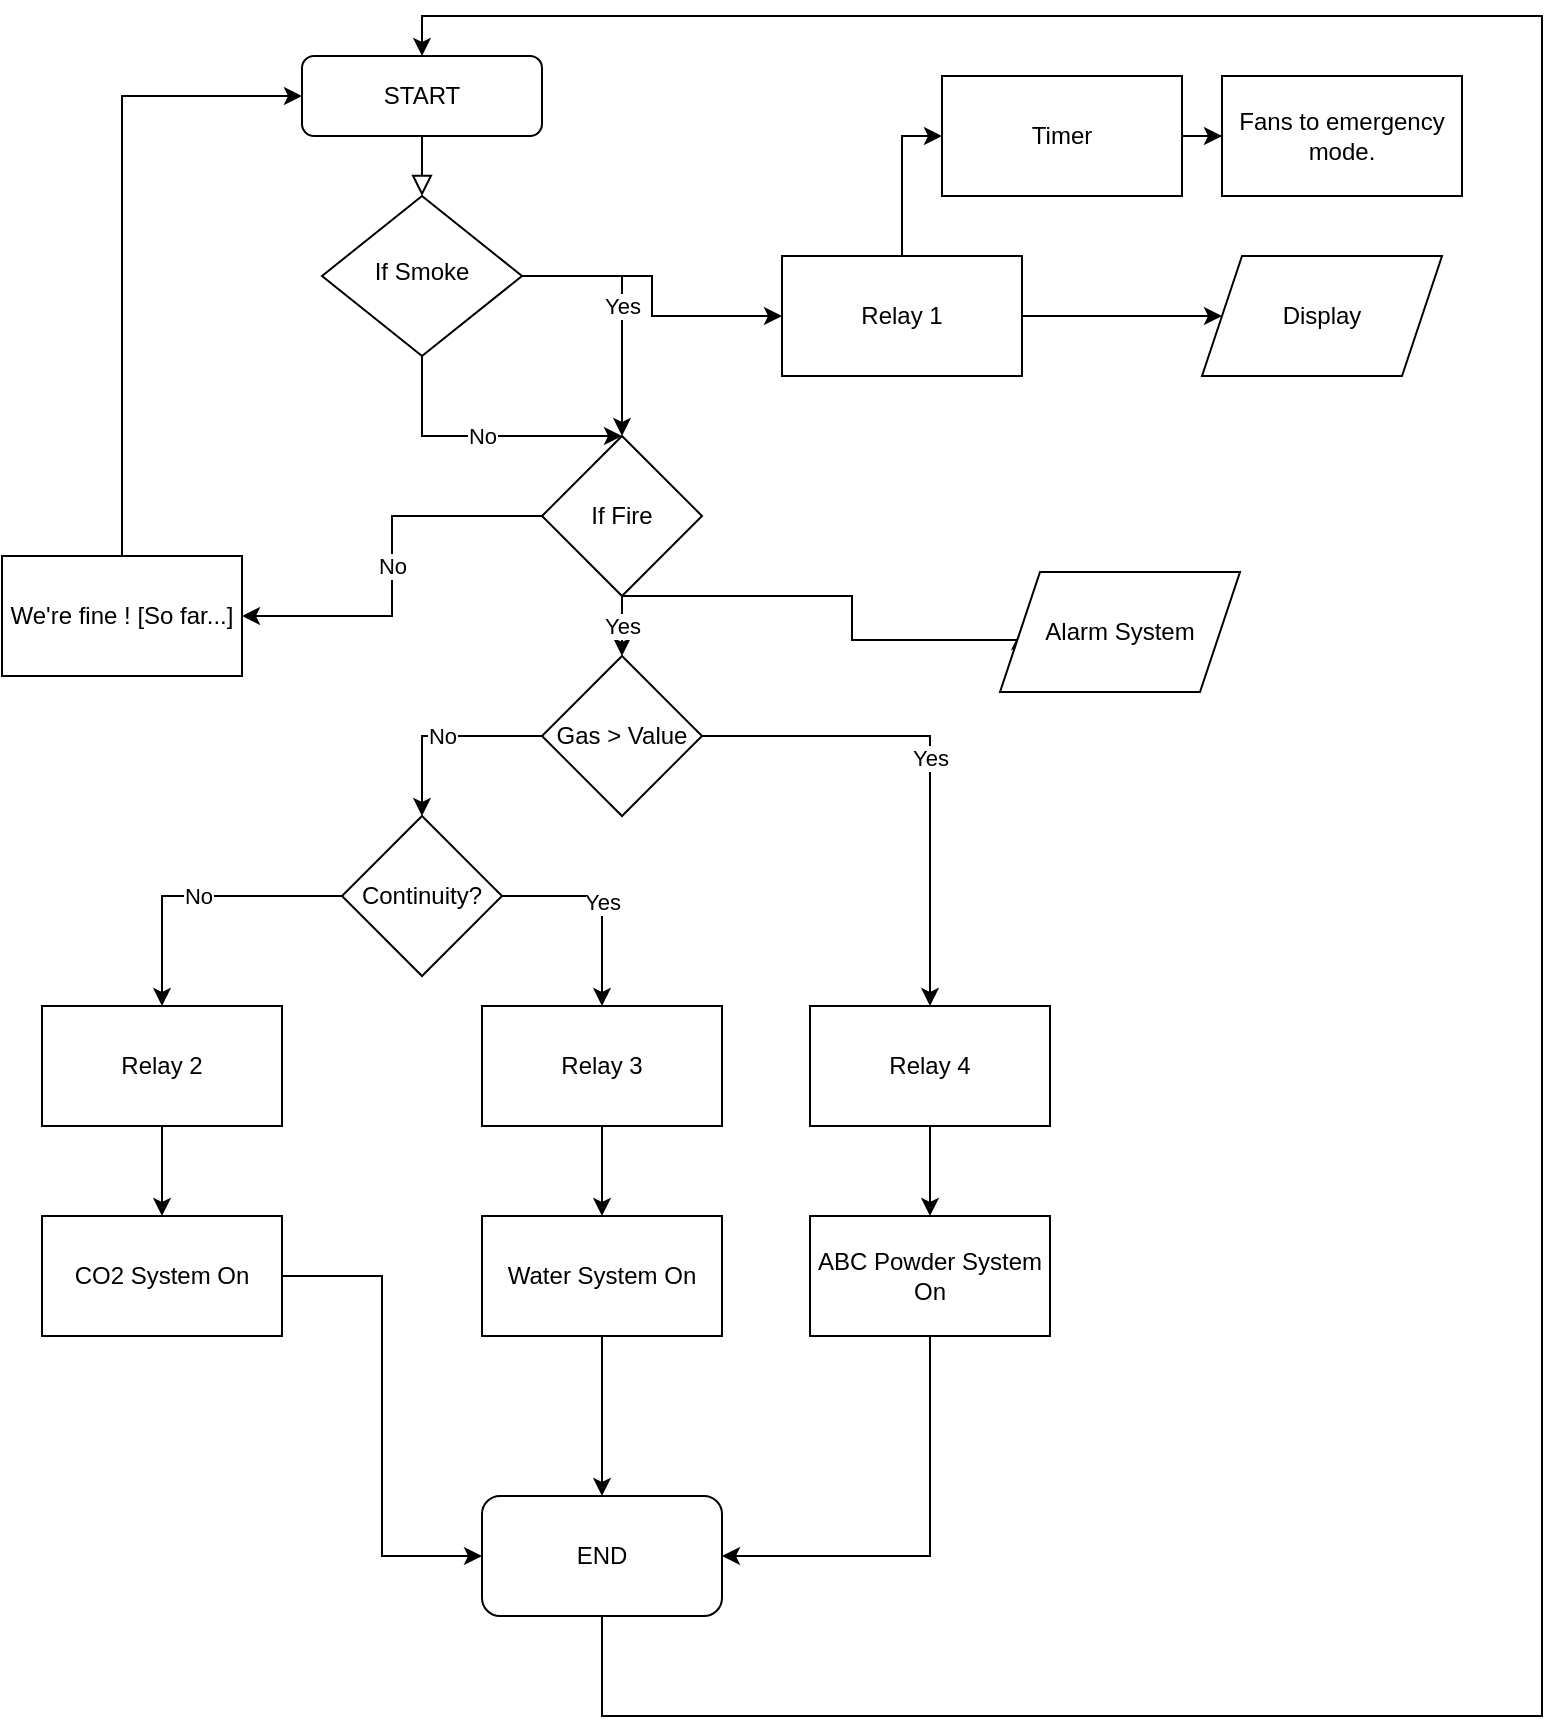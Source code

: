 <mxfile version="16.6.2" type="device"><diagram id="C5RBs43oDa-KdzZeNtuy" name="Page-1"><mxGraphModel dx="1102" dy="608" grid="1" gridSize="10" guides="1" tooltips="1" connect="1" arrows="1" fold="1" page="1" pageScale="1" pageWidth="827" pageHeight="1169" math="0" shadow="0"><root><mxCell id="WIyWlLk6GJQsqaUBKTNV-0"/><mxCell id="WIyWlLk6GJQsqaUBKTNV-1" parent="WIyWlLk6GJQsqaUBKTNV-0"/><mxCell id="WIyWlLk6GJQsqaUBKTNV-2" value="" style="rounded=0;html=1;jettySize=auto;orthogonalLoop=1;fontSize=11;endArrow=block;endFill=0;endSize=8;strokeWidth=1;shadow=0;labelBackgroundColor=none;edgeStyle=orthogonalEdgeStyle;" parent="WIyWlLk6GJQsqaUBKTNV-1" source="WIyWlLk6GJQsqaUBKTNV-3" target="WIyWlLk6GJQsqaUBKTNV-6" edge="1"><mxGeometry relative="1" as="geometry"/></mxCell><mxCell id="WIyWlLk6GJQsqaUBKTNV-3" value="START" style="rounded=1;whiteSpace=wrap;html=1;fontSize=12;glass=0;strokeWidth=1;shadow=0;" parent="WIyWlLk6GJQsqaUBKTNV-1" vertex="1"><mxGeometry x="160" y="80" width="120" height="40" as="geometry"/></mxCell><mxCell id="hex0yki7UQszDJjHzr3Y-16" value="&lt;div&gt;No&lt;/div&gt;" style="edgeStyle=orthogonalEdgeStyle;rounded=0;orthogonalLoop=1;jettySize=auto;html=1;exitX=0.5;exitY=1;exitDx=0;exitDy=0;entryX=0.5;entryY=0;entryDx=0;entryDy=0;" edge="1" parent="WIyWlLk6GJQsqaUBKTNV-1" source="WIyWlLk6GJQsqaUBKTNV-6" target="hex0yki7UQszDJjHzr3Y-12"><mxGeometry relative="1" as="geometry"><Array as="points"><mxPoint x="220" y="270"/></Array></mxGeometry></mxCell><mxCell id="hex0yki7UQszDJjHzr3Y-44" value="&lt;div&gt;Yes&lt;/div&gt;" style="edgeStyle=orthogonalEdgeStyle;rounded=0;orthogonalLoop=1;jettySize=auto;html=1;entryX=0.5;entryY=0;entryDx=0;entryDy=0;" edge="1" parent="WIyWlLk6GJQsqaUBKTNV-1" source="WIyWlLk6GJQsqaUBKTNV-6" target="hex0yki7UQszDJjHzr3Y-12"><mxGeometry relative="1" as="geometry"/></mxCell><mxCell id="hex0yki7UQszDJjHzr3Y-45" style="edgeStyle=orthogonalEdgeStyle;rounded=0;orthogonalLoop=1;jettySize=auto;html=1;entryX=0;entryY=0.5;entryDx=0;entryDy=0;" edge="1" parent="WIyWlLk6GJQsqaUBKTNV-1" source="WIyWlLk6GJQsqaUBKTNV-6" target="hex0yki7UQszDJjHzr3Y-1"><mxGeometry relative="1" as="geometry"/></mxCell><mxCell id="WIyWlLk6GJQsqaUBKTNV-6" value="If Smoke" style="rhombus;whiteSpace=wrap;html=1;shadow=0;fontFamily=Helvetica;fontSize=12;align=center;strokeWidth=1;spacing=6;spacingTop=-4;" parent="WIyWlLk6GJQsqaUBKTNV-1" vertex="1"><mxGeometry x="170" y="150" width="100" height="80" as="geometry"/></mxCell><mxCell id="hex0yki7UQszDJjHzr3Y-9" style="edgeStyle=orthogonalEdgeStyle;rounded=0;orthogonalLoop=1;jettySize=auto;html=1;entryX=0;entryY=0.5;entryDx=0;entryDy=0;" edge="1" parent="WIyWlLk6GJQsqaUBKTNV-1" source="hex0yki7UQszDJjHzr3Y-1" target="hex0yki7UQszDJjHzr3Y-8"><mxGeometry relative="1" as="geometry"/></mxCell><mxCell id="hex0yki7UQszDJjHzr3Y-62" style="edgeStyle=orthogonalEdgeStyle;rounded=0;orthogonalLoop=1;jettySize=auto;html=1;entryX=0;entryY=0.5;entryDx=0;entryDy=0;" edge="1" parent="WIyWlLk6GJQsqaUBKTNV-1" source="hex0yki7UQszDJjHzr3Y-1" target="hex0yki7UQszDJjHzr3Y-61"><mxGeometry relative="1" as="geometry"/></mxCell><mxCell id="hex0yki7UQszDJjHzr3Y-1" value="Relay 1" style="rounded=0;whiteSpace=wrap;html=1;" vertex="1" parent="WIyWlLk6GJQsqaUBKTNV-1"><mxGeometry x="400" y="180" width="120" height="60" as="geometry"/></mxCell><mxCell id="hex0yki7UQszDJjHzr3Y-8" value="Display" style="shape=parallelogram;perimeter=parallelogramPerimeter;whiteSpace=wrap;html=1;fixedSize=1;" vertex="1" parent="WIyWlLk6GJQsqaUBKTNV-1"><mxGeometry x="610" y="180" width="120" height="60" as="geometry"/></mxCell><mxCell id="hex0yki7UQszDJjHzr3Y-10" value="Fans to emergency mode." style="rounded=0;whiteSpace=wrap;html=1;" vertex="1" parent="WIyWlLk6GJQsqaUBKTNV-1"><mxGeometry x="620" y="90" width="120" height="60" as="geometry"/></mxCell><mxCell id="hex0yki7UQszDJjHzr3Y-18" value="&lt;div&gt;No&lt;/div&gt;" style="edgeStyle=orthogonalEdgeStyle;rounded=0;orthogonalLoop=1;jettySize=auto;html=1;entryX=1;entryY=0.5;entryDx=0;entryDy=0;" edge="1" parent="WIyWlLk6GJQsqaUBKTNV-1" source="hex0yki7UQszDJjHzr3Y-12" target="hex0yki7UQszDJjHzr3Y-17"><mxGeometry relative="1" as="geometry"/></mxCell><mxCell id="hex0yki7UQszDJjHzr3Y-21" value="Yes" style="edgeStyle=orthogonalEdgeStyle;rounded=0;orthogonalLoop=1;jettySize=auto;html=1;entryX=0.5;entryY=0;entryDx=0;entryDy=0;" edge="1" parent="WIyWlLk6GJQsqaUBKTNV-1" source="hex0yki7UQszDJjHzr3Y-12" target="hex0yki7UQszDJjHzr3Y-20"><mxGeometry relative="1" as="geometry"/></mxCell><mxCell id="hex0yki7UQszDJjHzr3Y-80" style="edgeStyle=orthogonalEdgeStyle;rounded=0;orthogonalLoop=1;jettySize=auto;html=1;entryX=0;entryY=0.5;entryDx=0;entryDy=0;" edge="1" parent="WIyWlLk6GJQsqaUBKTNV-1" source="hex0yki7UQszDJjHzr3Y-12" target="hex0yki7UQszDJjHzr3Y-77"><mxGeometry relative="1" as="geometry"><Array as="points"><mxPoint x="435" y="350"/><mxPoint x="435" y="372"/></Array></mxGeometry></mxCell><mxCell id="hex0yki7UQszDJjHzr3Y-12" value="If Fire" style="rhombus;whiteSpace=wrap;html=1;" vertex="1" parent="WIyWlLk6GJQsqaUBKTNV-1"><mxGeometry x="280" y="270" width="80" height="80" as="geometry"/></mxCell><mxCell id="hex0yki7UQszDJjHzr3Y-19" style="edgeStyle=orthogonalEdgeStyle;rounded=0;orthogonalLoop=1;jettySize=auto;html=1;entryX=0;entryY=0.5;entryDx=0;entryDy=0;" edge="1" parent="WIyWlLk6GJQsqaUBKTNV-1" source="hex0yki7UQszDJjHzr3Y-17" target="WIyWlLk6GJQsqaUBKTNV-3"><mxGeometry relative="1" as="geometry"><Array as="points"><mxPoint x="70" y="100"/></Array></mxGeometry></mxCell><mxCell id="hex0yki7UQszDJjHzr3Y-17" value="We're fine ! [So far...]" style="rounded=0;whiteSpace=wrap;html=1;" vertex="1" parent="WIyWlLk6GJQsqaUBKTNV-1"><mxGeometry x="10" y="330" width="120" height="60" as="geometry"/></mxCell><mxCell id="hex0yki7UQszDJjHzr3Y-23" value="&lt;div&gt;No&lt;/div&gt;" style="edgeStyle=orthogonalEdgeStyle;rounded=0;orthogonalLoop=1;jettySize=auto;html=1;entryX=0.5;entryY=0;entryDx=0;entryDy=0;" edge="1" parent="WIyWlLk6GJQsqaUBKTNV-1" source="hex0yki7UQszDJjHzr3Y-20" target="hex0yki7UQszDJjHzr3Y-22"><mxGeometry relative="1" as="geometry"/></mxCell><mxCell id="hex0yki7UQszDJjHzr3Y-35" value="&lt;div&gt;Yes&lt;/div&gt;" style="edgeStyle=orthogonalEdgeStyle;rounded=0;orthogonalLoop=1;jettySize=auto;html=1;entryX=0.5;entryY=0;entryDx=0;entryDy=0;" edge="1" parent="WIyWlLk6GJQsqaUBKTNV-1" source="hex0yki7UQszDJjHzr3Y-20" target="hex0yki7UQszDJjHzr3Y-34"><mxGeometry relative="1" as="geometry"/></mxCell><mxCell id="hex0yki7UQszDJjHzr3Y-20" value="&lt;div&gt;Gas &amp;gt; Value&lt;/div&gt;" style="rhombus;whiteSpace=wrap;html=1;" vertex="1" parent="WIyWlLk6GJQsqaUBKTNV-1"><mxGeometry x="280" y="380" width="80" height="80" as="geometry"/></mxCell><mxCell id="hex0yki7UQszDJjHzr3Y-27" value="&lt;div&gt;No&lt;/div&gt;" style="edgeStyle=orthogonalEdgeStyle;rounded=0;orthogonalLoop=1;jettySize=auto;html=1;" edge="1" parent="WIyWlLk6GJQsqaUBKTNV-1" source="hex0yki7UQszDJjHzr3Y-22" target="hex0yki7UQszDJjHzr3Y-25"><mxGeometry relative="1" as="geometry"/></mxCell><mxCell id="hex0yki7UQszDJjHzr3Y-32" value="Yes" style="edgeStyle=orthogonalEdgeStyle;rounded=0;orthogonalLoop=1;jettySize=auto;html=1;entryX=0.5;entryY=0;entryDx=0;entryDy=0;" edge="1" parent="WIyWlLk6GJQsqaUBKTNV-1" source="hex0yki7UQszDJjHzr3Y-22" target="hex0yki7UQszDJjHzr3Y-30"><mxGeometry relative="1" as="geometry"><Array as="points"><mxPoint x="310" y="500"/></Array></mxGeometry></mxCell><mxCell id="hex0yki7UQszDJjHzr3Y-22" value="Continuity?" style="rhombus;whiteSpace=wrap;html=1;" vertex="1" parent="WIyWlLk6GJQsqaUBKTNV-1"><mxGeometry x="180" y="460" width="80" height="80" as="geometry"/></mxCell><mxCell id="hex0yki7UQszDJjHzr3Y-28" style="edgeStyle=orthogonalEdgeStyle;rounded=0;orthogonalLoop=1;jettySize=auto;html=1;entryX=0.5;entryY=0;entryDx=0;entryDy=0;" edge="1" parent="WIyWlLk6GJQsqaUBKTNV-1" source="hex0yki7UQszDJjHzr3Y-25" target="hex0yki7UQszDJjHzr3Y-26"><mxGeometry relative="1" as="geometry"/></mxCell><mxCell id="hex0yki7UQszDJjHzr3Y-25" value="Relay 2" style="rounded=0;whiteSpace=wrap;html=1;" vertex="1" parent="WIyWlLk6GJQsqaUBKTNV-1"><mxGeometry x="30" y="555" width="120" height="60" as="geometry"/></mxCell><mxCell id="hex0yki7UQszDJjHzr3Y-65" style="edgeStyle=orthogonalEdgeStyle;rounded=0;orthogonalLoop=1;jettySize=auto;html=1;entryX=0;entryY=0.5;entryDx=0;entryDy=0;" edge="1" parent="WIyWlLk6GJQsqaUBKTNV-1" source="hex0yki7UQszDJjHzr3Y-26" target="hex0yki7UQszDJjHzr3Y-64"><mxGeometry relative="1" as="geometry"/></mxCell><mxCell id="hex0yki7UQszDJjHzr3Y-26" value="CO2 System On" style="rounded=0;whiteSpace=wrap;html=1;" vertex="1" parent="WIyWlLk6GJQsqaUBKTNV-1"><mxGeometry x="30" y="660" width="120" height="60" as="geometry"/></mxCell><mxCell id="hex0yki7UQszDJjHzr3Y-33" style="edgeStyle=orthogonalEdgeStyle;rounded=0;orthogonalLoop=1;jettySize=auto;html=1;entryX=0.5;entryY=0;entryDx=0;entryDy=0;" edge="1" parent="WIyWlLk6GJQsqaUBKTNV-1" source="hex0yki7UQszDJjHzr3Y-30" target="hex0yki7UQszDJjHzr3Y-31"><mxGeometry relative="1" as="geometry"/></mxCell><mxCell id="hex0yki7UQszDJjHzr3Y-30" value="Relay 3" style="rounded=0;whiteSpace=wrap;html=1;" vertex="1" parent="WIyWlLk6GJQsqaUBKTNV-1"><mxGeometry x="250" y="555" width="120" height="60" as="geometry"/></mxCell><mxCell id="hex0yki7UQszDJjHzr3Y-66" style="edgeStyle=orthogonalEdgeStyle;rounded=0;orthogonalLoop=1;jettySize=auto;html=1;" edge="1" parent="WIyWlLk6GJQsqaUBKTNV-1" source="hex0yki7UQszDJjHzr3Y-31" target="hex0yki7UQszDJjHzr3Y-64"><mxGeometry relative="1" as="geometry"/></mxCell><mxCell id="hex0yki7UQszDJjHzr3Y-31" value="Water System On" style="rounded=0;whiteSpace=wrap;html=1;" vertex="1" parent="WIyWlLk6GJQsqaUBKTNV-1"><mxGeometry x="250" y="660" width="120" height="60" as="geometry"/></mxCell><mxCell id="hex0yki7UQszDJjHzr3Y-37" style="edgeStyle=orthogonalEdgeStyle;rounded=0;orthogonalLoop=1;jettySize=auto;html=1;" edge="1" parent="WIyWlLk6GJQsqaUBKTNV-1" source="hex0yki7UQszDJjHzr3Y-34" target="hex0yki7UQszDJjHzr3Y-36"><mxGeometry relative="1" as="geometry"/></mxCell><mxCell id="hex0yki7UQszDJjHzr3Y-34" value="Relay 4" style="rounded=0;whiteSpace=wrap;html=1;" vertex="1" parent="WIyWlLk6GJQsqaUBKTNV-1"><mxGeometry x="414" y="555" width="120" height="60" as="geometry"/></mxCell><mxCell id="hex0yki7UQszDJjHzr3Y-67" style="edgeStyle=orthogonalEdgeStyle;rounded=0;orthogonalLoop=1;jettySize=auto;html=1;entryX=1;entryY=0.5;entryDx=0;entryDy=0;" edge="1" parent="WIyWlLk6GJQsqaUBKTNV-1" source="hex0yki7UQszDJjHzr3Y-36" target="hex0yki7UQszDJjHzr3Y-64"><mxGeometry relative="1" as="geometry"><Array as="points"><mxPoint x="474" y="830"/></Array></mxGeometry></mxCell><mxCell id="hex0yki7UQszDJjHzr3Y-36" value="&lt;div&gt;ABC Powder System On&lt;/div&gt;" style="rounded=0;whiteSpace=wrap;html=1;" vertex="1" parent="WIyWlLk6GJQsqaUBKTNV-1"><mxGeometry x="414" y="660" width="120" height="60" as="geometry"/></mxCell><mxCell id="hex0yki7UQszDJjHzr3Y-63" style="edgeStyle=orthogonalEdgeStyle;rounded=0;orthogonalLoop=1;jettySize=auto;html=1;entryX=0;entryY=0.5;entryDx=0;entryDy=0;" edge="1" parent="WIyWlLk6GJQsqaUBKTNV-1" source="hex0yki7UQszDJjHzr3Y-61" target="hex0yki7UQszDJjHzr3Y-10"><mxGeometry relative="1" as="geometry"/></mxCell><mxCell id="hex0yki7UQszDJjHzr3Y-61" value="Timer" style="rounded=0;whiteSpace=wrap;html=1;" vertex="1" parent="WIyWlLk6GJQsqaUBKTNV-1"><mxGeometry x="480" y="90" width="120" height="60" as="geometry"/></mxCell><mxCell id="hex0yki7UQszDJjHzr3Y-84" style="edgeStyle=orthogonalEdgeStyle;rounded=0;orthogonalLoop=1;jettySize=auto;html=1;entryX=0.5;entryY=0;entryDx=0;entryDy=0;" edge="1" parent="WIyWlLk6GJQsqaUBKTNV-1" source="hex0yki7UQszDJjHzr3Y-64" target="WIyWlLk6GJQsqaUBKTNV-3"><mxGeometry relative="1" as="geometry"><Array as="points"><mxPoint x="310" y="910"/><mxPoint x="780" y="910"/><mxPoint x="780" y="60"/><mxPoint x="220" y="60"/></Array></mxGeometry></mxCell><mxCell id="hex0yki7UQszDJjHzr3Y-64" value="&lt;div&gt;END&lt;/div&gt;" style="rounded=1;whiteSpace=wrap;html=1;" vertex="1" parent="WIyWlLk6GJQsqaUBKTNV-1"><mxGeometry x="250" y="800" width="120" height="60" as="geometry"/></mxCell><mxCell id="hex0yki7UQszDJjHzr3Y-77" value="Alarm System" style="shape=parallelogram;perimeter=parallelogramPerimeter;whiteSpace=wrap;html=1;fixedSize=1;" vertex="1" parent="WIyWlLk6GJQsqaUBKTNV-1"><mxGeometry x="509" y="338" width="120" height="60" as="geometry"/></mxCell></root></mxGraphModel></diagram></mxfile>